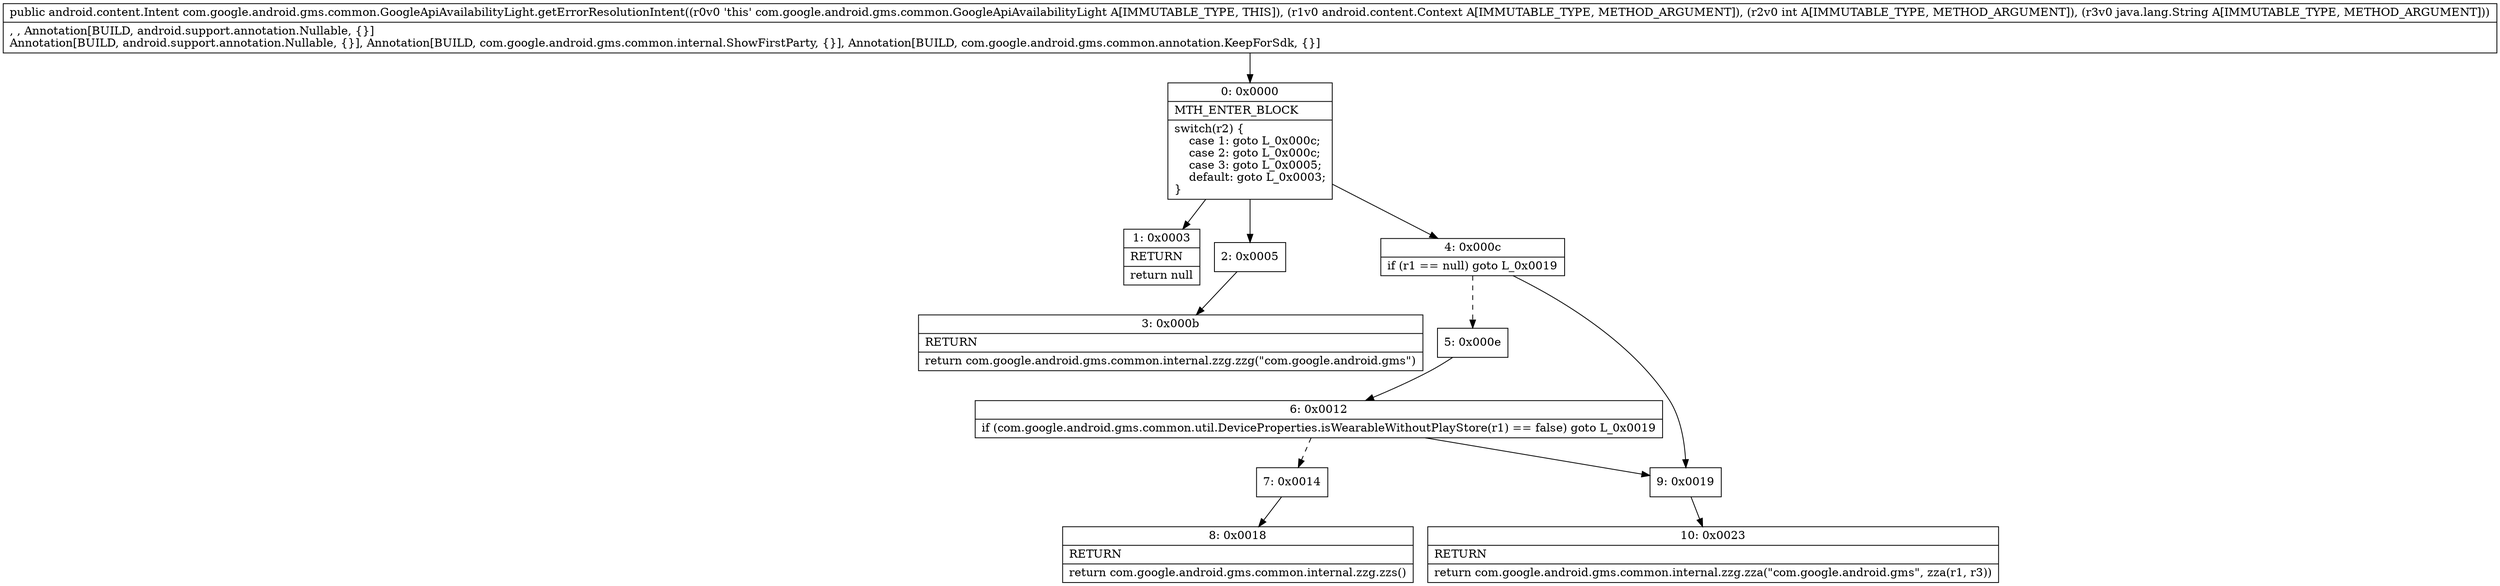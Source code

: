 digraph "CFG forcom.google.android.gms.common.GoogleApiAvailabilityLight.getErrorResolutionIntent(Landroid\/content\/Context;ILjava\/lang\/String;)Landroid\/content\/Intent;" {
Node_0 [shape=record,label="{0\:\ 0x0000|MTH_ENTER_BLOCK\l|switch(r2) \{\l    case 1: goto L_0x000c;\l    case 2: goto L_0x000c;\l    case 3: goto L_0x0005;\l    default: goto L_0x0003;\l\}\l}"];
Node_1 [shape=record,label="{1\:\ 0x0003|RETURN\l|return null\l}"];
Node_2 [shape=record,label="{2\:\ 0x0005}"];
Node_3 [shape=record,label="{3\:\ 0x000b|RETURN\l|return com.google.android.gms.common.internal.zzg.zzg(\"com.google.android.gms\")\l}"];
Node_4 [shape=record,label="{4\:\ 0x000c|if (r1 == null) goto L_0x0019\l}"];
Node_5 [shape=record,label="{5\:\ 0x000e}"];
Node_6 [shape=record,label="{6\:\ 0x0012|if (com.google.android.gms.common.util.DeviceProperties.isWearableWithoutPlayStore(r1) == false) goto L_0x0019\l}"];
Node_7 [shape=record,label="{7\:\ 0x0014}"];
Node_8 [shape=record,label="{8\:\ 0x0018|RETURN\l|return com.google.android.gms.common.internal.zzg.zzs()\l}"];
Node_9 [shape=record,label="{9\:\ 0x0019}"];
Node_10 [shape=record,label="{10\:\ 0x0023|RETURN\l|return com.google.android.gms.common.internal.zzg.zza(\"com.google.android.gms\", zza(r1, r3))\l}"];
MethodNode[shape=record,label="{public android.content.Intent com.google.android.gms.common.GoogleApiAvailabilityLight.getErrorResolutionIntent((r0v0 'this' com.google.android.gms.common.GoogleApiAvailabilityLight A[IMMUTABLE_TYPE, THIS]), (r1v0 android.content.Context A[IMMUTABLE_TYPE, METHOD_ARGUMENT]), (r2v0 int A[IMMUTABLE_TYPE, METHOD_ARGUMENT]), (r3v0 java.lang.String A[IMMUTABLE_TYPE, METHOD_ARGUMENT]))  | , , Annotation[BUILD, android.support.annotation.Nullable, \{\}]\lAnnotation[BUILD, android.support.annotation.Nullable, \{\}], Annotation[BUILD, com.google.android.gms.common.internal.ShowFirstParty, \{\}], Annotation[BUILD, com.google.android.gms.common.annotation.KeepForSdk, \{\}]\l}"];
MethodNode -> Node_0;
Node_0 -> Node_1;
Node_0 -> Node_2;
Node_0 -> Node_4;
Node_2 -> Node_3;
Node_4 -> Node_5[style=dashed];
Node_4 -> Node_9;
Node_5 -> Node_6;
Node_6 -> Node_7[style=dashed];
Node_6 -> Node_9;
Node_7 -> Node_8;
Node_9 -> Node_10;
}

